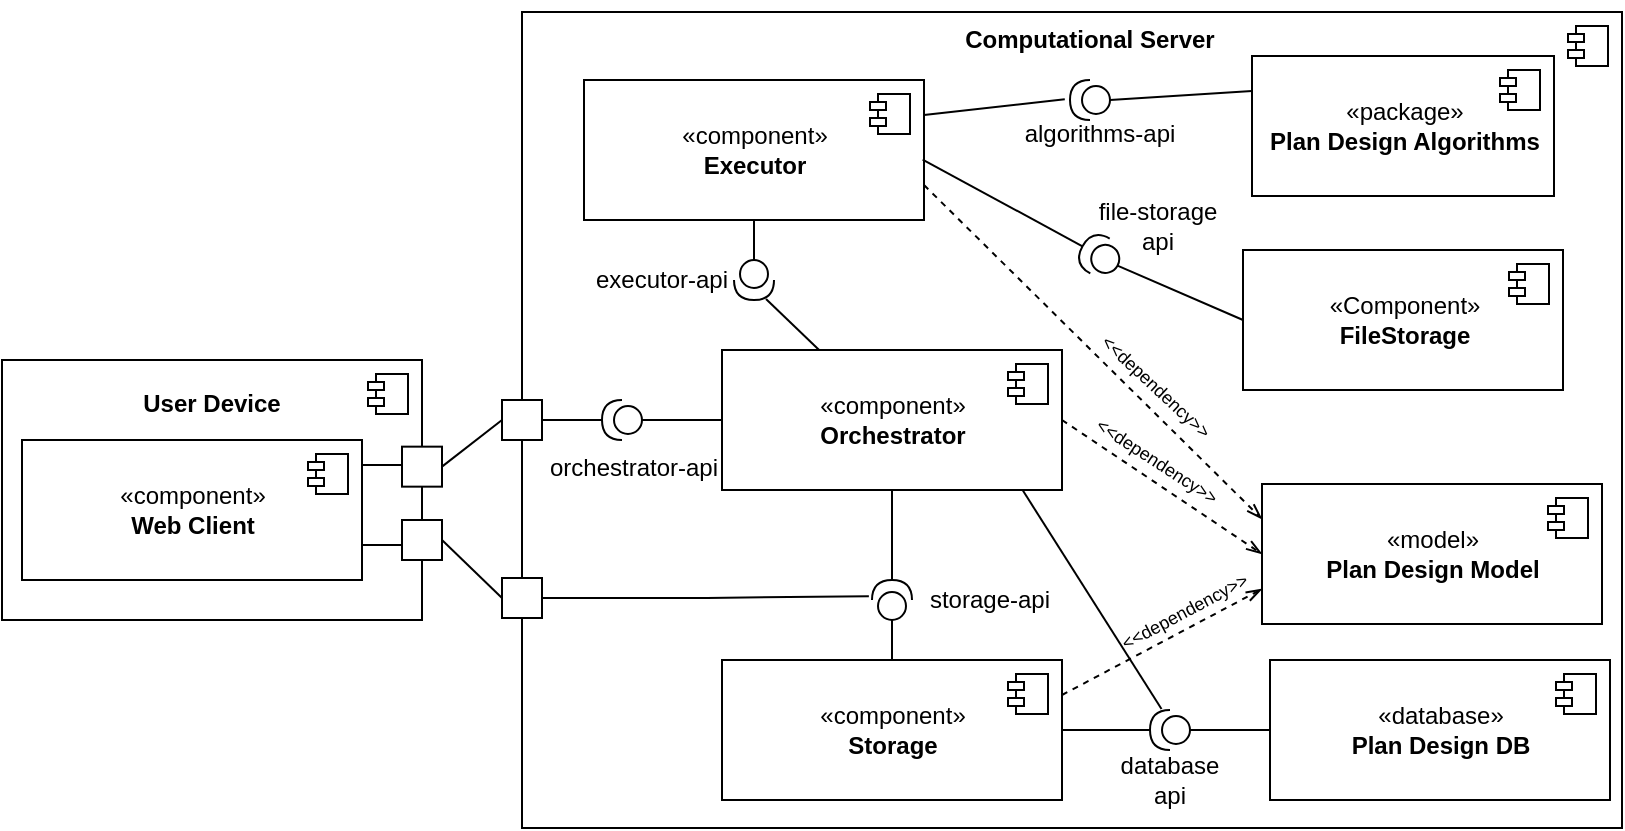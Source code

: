 <mxfile version="17.2.4" type="device"><diagram id="kl-m7DRvVnAP5jv2bsS0" name="Страница 1"><mxGraphModel dx="283" dy="206" grid="1" gridSize="10" guides="1" tooltips="1" connect="1" arrows="1" fold="1" page="1" pageScale="1" pageWidth="827" pageHeight="1169" math="0" shadow="0"><root><mxCell id="0"/><mxCell id="1" parent="0"/><mxCell id="cWLV5T_0oU8MoCjK0cRC-6" value="" style="html=1;dropTarget=0;" parent="1" vertex="1"><mxGeometry x="260" y="18" width="550" height="408" as="geometry"/></mxCell><mxCell id="cWLV5T_0oU8MoCjK0cRC-7" value="" style="shape=module;jettyWidth=8;jettyHeight=4;" parent="cWLV5T_0oU8MoCjK0cRC-6" vertex="1"><mxGeometry x="1" width="20" height="20" relative="1" as="geometry"><mxPoint x="-27" y="7" as="offset"/></mxGeometry></mxCell><mxCell id="cWLV5T_0oU8MoCjK0cRC-10" value="" style="group" parent="1" vertex="1" connectable="0"><mxGeometry y="192" width="220" height="130" as="geometry"/></mxCell><mxCell id="cWLV5T_0oU8MoCjK0cRC-4" value="" style="html=1;dropTarget=0;" parent="cWLV5T_0oU8MoCjK0cRC-10" vertex="1"><mxGeometry width="210" height="130" as="geometry"/></mxCell><mxCell id="cWLV5T_0oU8MoCjK0cRC-5" value="" style="shape=module;jettyWidth=8;jettyHeight=4;" parent="cWLV5T_0oU8MoCjK0cRC-4" vertex="1"><mxGeometry x="1" width="20" height="20" relative="1" as="geometry"><mxPoint x="-27" y="7" as="offset"/></mxGeometry></mxCell><mxCell id="cWLV5T_0oU8MoCjK0cRC-9" value="&lt;b&gt;User Device&lt;/b&gt;" style="text;html=1;strokeColor=none;fillColor=none;align=center;verticalAlign=middle;whiteSpace=wrap;rounded=0;" parent="cWLV5T_0oU8MoCjK0cRC-10" vertex="1"><mxGeometry x="35" width="140" height="43.333" as="geometry"/></mxCell><mxCell id="cWLV5T_0oU8MoCjK0cRC-21" style="edgeStyle=orthogonalEdgeStyle;rounded=0;orthogonalLoop=1;jettySize=auto;html=1;exitX=1;exitY=0.25;exitDx=0;exitDy=0;entryX=0;entryY=0.5;entryDx=0;entryDy=0;endArrow=none;endFill=0;" parent="cWLV5T_0oU8MoCjK0cRC-10" edge="1"><mxGeometry relative="1" as="geometry"><mxPoint x="180.0" y="52.5" as="sourcePoint"/><mxPoint x="200.0" y="48.33" as="targetPoint"/></mxGeometry></mxCell><mxCell id="cWLV5T_0oU8MoCjK0cRC-22" style="edgeStyle=orthogonalEdgeStyle;rounded=0;orthogonalLoop=1;jettySize=auto;html=1;exitX=1;exitY=0.75;exitDx=0;exitDy=0;entryX=0;entryY=0.5;entryDx=0;entryDy=0;endArrow=none;endFill=0;" parent="cWLV5T_0oU8MoCjK0cRC-10" source="913vFRCn7aOsAa7aIZj4-9" target="cWLV5T_0oU8MoCjK0cRC-20" edge="1"><mxGeometry relative="1" as="geometry"/></mxCell><mxCell id="913vFRCn7aOsAa7aIZj4-9" value="«component»&lt;br&gt;&lt;b&gt;Web Client&lt;/b&gt;" style="html=1;dropTarget=0;" parent="cWLV5T_0oU8MoCjK0cRC-10" vertex="1"><mxGeometry x="10" y="40" width="170" height="70" as="geometry"/></mxCell><mxCell id="913vFRCn7aOsAa7aIZj4-10" value="" style="shape=module;jettyWidth=8;jettyHeight=4;" parent="913vFRCn7aOsAa7aIZj4-9" vertex="1"><mxGeometry x="1" width="20" height="20" relative="1" as="geometry"><mxPoint x="-27" y="7" as="offset"/></mxGeometry></mxCell><mxCell id="cWLV5T_0oU8MoCjK0cRC-19" value="" style="whiteSpace=wrap;html=1;aspect=fixed;" parent="cWLV5T_0oU8MoCjK0cRC-10" vertex="1"><mxGeometry x="200" y="43.33" width="20" height="20" as="geometry"/></mxCell><mxCell id="cWLV5T_0oU8MoCjK0cRC-20" value="" style="whiteSpace=wrap;html=1;aspect=fixed;" parent="cWLV5T_0oU8MoCjK0cRC-10" vertex="1"><mxGeometry x="200" y="80" width="20" height="20" as="geometry"/></mxCell><mxCell id="913vFRCn7aOsAa7aIZj4-25" style="rounded=0;orthogonalLoop=1;jettySize=auto;html=1;exitX=0.5;exitY=1;exitDx=0;exitDy=0;entryX=0;entryY=0.5;entryDx=0;entryDy=0;endArrow=none;endFill=0;entryPerimeter=0;" parent="1" source="913vFRCn7aOsAa7aIZj4-3" target="913vFRCn7aOsAa7aIZj4-21" edge="1"><mxGeometry relative="1" as="geometry"/></mxCell><mxCell id="913vFRCn7aOsAa7aIZj4-39" style="rounded=0;orthogonalLoop=1;jettySize=auto;html=1;exitX=1;exitY=0.75;exitDx=0;exitDy=0;entryX=0;entryY=0.25;entryDx=0;entryDy=0;endArrow=openThin;endFill=0;dashed=1;" parent="1" source="913vFRCn7aOsAa7aIZj4-3" target="913vFRCn7aOsAa7aIZj4-15" edge="1"><mxGeometry relative="1" as="geometry"/></mxCell><mxCell id="913vFRCn7aOsAa7aIZj4-3" value="«component»&lt;br&gt;&lt;b&gt;Executor&lt;/b&gt;" style="html=1;dropTarget=0;" parent="1" vertex="1"><mxGeometry x="291" y="52" width="170" height="70" as="geometry"/></mxCell><mxCell id="913vFRCn7aOsAa7aIZj4-4" value="" style="shape=module;jettyWidth=8;jettyHeight=4;" parent="913vFRCn7aOsAa7aIZj4-3" vertex="1"><mxGeometry x="1" width="20" height="20" relative="1" as="geometry"><mxPoint x="-27" y="7" as="offset"/></mxGeometry></mxCell><mxCell id="913vFRCn7aOsAa7aIZj4-37" style="rounded=0;orthogonalLoop=1;jettySize=auto;html=1;exitX=1;exitY=0.5;exitDx=0;exitDy=0;entryX=0;entryY=0.5;entryDx=0;entryDy=0;endArrow=openThin;endFill=0;dashed=1;" parent="1" source="913vFRCn7aOsAa7aIZj4-5" target="913vFRCn7aOsAa7aIZj4-15" edge="1"><mxGeometry relative="1" as="geometry"/></mxCell><mxCell id="913vFRCn7aOsAa7aIZj4-5" value="«component»&lt;br&gt;&lt;b&gt;Orchestrator&lt;/b&gt;" style="html=1;dropTarget=0;" parent="1" vertex="1"><mxGeometry x="360" y="187" width="170" height="70" as="geometry"/></mxCell><mxCell id="913vFRCn7aOsAa7aIZj4-6" value="" style="shape=module;jettyWidth=8;jettyHeight=4;" parent="913vFRCn7aOsAa7aIZj4-5" vertex="1"><mxGeometry x="1" width="20" height="20" relative="1" as="geometry"><mxPoint x="-27" y="7" as="offset"/></mxGeometry></mxCell><mxCell id="913vFRCn7aOsAa7aIZj4-24" style="rounded=0;orthogonalLoop=1;jettySize=auto;html=1;exitX=0.975;exitY=0.2;exitDx=0;exitDy=0;exitPerimeter=0;endArrow=none;endFill=0;" parent="1" source="913vFRCn7aOsAa7aIZj4-21" target="913vFRCn7aOsAa7aIZj4-5" edge="1"><mxGeometry relative="1" as="geometry"/></mxCell><mxCell id="913vFRCn7aOsAa7aIZj4-21" value="" style="shape=providedRequiredInterface;html=1;verticalLabelPosition=bottom;sketch=0;rotation=90;" parent="1" vertex="1"><mxGeometry x="366" y="142" width="20" height="20" as="geometry"/></mxCell><mxCell id="913vFRCn7aOsAa7aIZj4-28" style="edgeStyle=orthogonalEdgeStyle;rounded=0;orthogonalLoop=1;jettySize=auto;html=1;exitX=1;exitY=0.5;exitDx=0;exitDy=0;exitPerimeter=0;entryX=0.5;entryY=1;entryDx=0;entryDy=0;endArrow=none;endFill=0;" parent="1" source="913vFRCn7aOsAa7aIZj4-26" target="913vFRCn7aOsAa7aIZj4-5" edge="1"><mxGeometry relative="1" as="geometry"/></mxCell><mxCell id="913vFRCn7aOsAa7aIZj4-46" value="" style="edgeStyle=orthogonalEdgeStyle;rounded=0;orthogonalLoop=1;jettySize=auto;html=1;endArrow=none;endFill=0;exitX=1;exitY=0.5;exitDx=0;exitDy=0;exitPerimeter=0;" parent="1" source="913vFRCn7aOsAa7aIZj4-26" target="913vFRCn7aOsAa7aIZj4-5" edge="1"><mxGeometry relative="1" as="geometry"/></mxCell><mxCell id="cWLV5T_0oU8MoCjK0cRC-27" style="edgeStyle=none;rounded=0;orthogonalLoop=1;jettySize=auto;html=1;exitX=0;exitY=0.5;exitDx=0;exitDy=0;exitPerimeter=0;entryX=0;entryY=0.5;entryDx=0;entryDy=0;endArrow=none;endFill=0;" parent="1" source="913vFRCn7aOsAa7aIZj4-33" target="913vFRCn7aOsAa7aIZj4-5" edge="1"><mxGeometry relative="1" as="geometry"><mxPoint x="320" y="222" as="targetPoint"/></mxGeometry></mxCell><mxCell id="2" value="«package»&lt;br&gt;&lt;b&gt;Plan Design Algorithms&lt;/b&gt;" style="html=1;dropTarget=0;" parent="1" vertex="1"><mxGeometry x="625" y="40" width="151" height="70" as="geometry"/></mxCell><mxCell id="3" value="" style="shape=module;jettyWidth=8;jettyHeight=4;" parent="2" vertex="1"><mxGeometry x="1" width="20" height="20" relative="1" as="geometry"><mxPoint x="-27" y="7" as="offset"/></mxGeometry></mxCell><mxCell id="cWLV5T_0oU8MoCjK0cRC-24" style="rounded=0;orthogonalLoop=1;jettySize=auto;html=1;exitX=1;exitY=0.5;exitDx=0;exitDy=0;entryX=0;entryY=0.5;entryDx=0;entryDy=0;endArrow=none;endFill=0;" parent="1" source="cWLV5T_0oU8MoCjK0cRC-20" target="cWLV5T_0oU8MoCjK0cRC-13" edge="1"><mxGeometry relative="1" as="geometry"><mxPoint x="182" y="311" as="targetPoint"/></mxGeometry></mxCell><mxCell id="A-KaINSNklLCKqUchE3m-22" value="" style="whiteSpace=wrap;html=1;aspect=fixed;" parent="1" vertex="1"><mxGeometry x="250" y="212" width="20" height="20" as="geometry"/></mxCell><mxCell id="913vFRCn7aOsAa7aIZj4-34" value="orchestrator-api" style="text;html=1;strokeColor=none;fillColor=none;align=center;verticalAlign=middle;whiteSpace=wrap;rounded=0;" parent="1" vertex="1"><mxGeometry x="266" y="231" width="100" height="30" as="geometry"/></mxCell><mxCell id="A-KaINSNklLCKqUchE3m-23" style="edgeStyle=none;rounded=0;orthogonalLoop=1;jettySize=auto;html=1;exitX=1;exitY=0.5;exitDx=0;exitDy=0;exitPerimeter=0;entryX=1;entryY=0.5;entryDx=0;entryDy=0;endArrow=none;endFill=0;" parent="1" source="913vFRCn7aOsAa7aIZj4-33" target="A-KaINSNklLCKqUchE3m-22" edge="1"><mxGeometry relative="1" as="geometry"/></mxCell><mxCell id="A-KaINSNklLCKqUchE3m-24" style="edgeStyle=none;rounded=0;orthogonalLoop=1;jettySize=auto;html=1;exitX=1;exitY=0.5;exitDx=0;exitDy=0;entryX=0;entryY=0.5;entryDx=0;entryDy=0;endArrow=none;endFill=0;" parent="1" source="cWLV5T_0oU8MoCjK0cRC-19" target="A-KaINSNklLCKqUchE3m-22" edge="1"><mxGeometry relative="1" as="geometry"/></mxCell><mxCell id="cWLV5T_0oU8MoCjK0cRC-13" value="" style="whiteSpace=wrap;html=1;aspect=fixed;" parent="1" vertex="1"><mxGeometry x="250" y="301" width="20" height="20" as="geometry"/></mxCell><mxCell id="cWLV5T_0oU8MoCjK0cRC-17" style="edgeStyle=orthogonalEdgeStyle;rounded=0;orthogonalLoop=1;jettySize=auto;html=1;exitX=1;exitY=0.5;exitDx=0;exitDy=0;entryX=0.596;entryY=-0.078;entryDx=0;entryDy=0;entryPerimeter=0;endArrow=none;endFill=0;" parent="1" source="cWLV5T_0oU8MoCjK0cRC-13" target="913vFRCn7aOsAa7aIZj4-26" edge="1"><mxGeometry relative="1" as="geometry"/></mxCell><mxCell id="cWLV5T_0oU8MoCjK0cRC-8" value="&lt;b&gt;Computational Server&lt;/b&gt;" style="text;html=1;strokeColor=none;fillColor=none;align=center;verticalAlign=middle;whiteSpace=wrap;rounded=0;" parent="1" vertex="1"><mxGeometry x="480" y="12" width="128" height="40" as="geometry"/></mxCell><mxCell id="913vFRCn7aOsAa7aIZj4-27" value="storage-api" style="text;html=1;strokeColor=none;fillColor=none;align=center;verticalAlign=middle;whiteSpace=wrap;rounded=0;" parent="1" vertex="1"><mxGeometry x="444" y="297" width="100" height="30" as="geometry"/></mxCell><mxCell id="913vFRCn7aOsAa7aIZj4-22" value="executor-api" style="text;html=1;strokeColor=none;fillColor=none;align=center;verticalAlign=middle;whiteSpace=wrap;rounded=0;" parent="1" vertex="1"><mxGeometry x="280" y="137" width="100" height="30" as="geometry"/></mxCell><mxCell id="A-KaINSNklLCKqUchE3m-28" style="edgeStyle=none;rounded=0;orthogonalLoop=1;jettySize=auto;html=1;exitX=0;exitY=0.5;exitDx=0;exitDy=0;entryX=0;entryY=0.5;entryDx=0;entryDy=0;entryPerimeter=0;endArrow=none;endFill=0;" parent="1" source="913vFRCn7aOsAa7aIZj4-7" target="A-KaINSNklLCKqUchE3m-25" edge="1"><mxGeometry relative="1" as="geometry"/></mxCell><mxCell id="913vFRCn7aOsAa7aIZj4-7" value="«database»&lt;br&gt;&lt;b&gt;Plan Design DB&lt;/b&gt;" style="html=1;dropTarget=0;" parent="1" vertex="1"><mxGeometry x="634" y="342" width="170" height="70" as="geometry"/></mxCell><mxCell id="913vFRCn7aOsAa7aIZj4-8" value="" style="shape=module;jettyWidth=8;jettyHeight=4;" parent="913vFRCn7aOsAa7aIZj4-7" vertex="1"><mxGeometry x="1" width="20" height="20" relative="1" as="geometry"><mxPoint x="-27" y="7" as="offset"/></mxGeometry></mxCell><mxCell id="913vFRCn7aOsAa7aIZj4-15" value="«model»&lt;br&gt;&lt;b&gt;Plan Design Model&lt;/b&gt;" style="html=1;dropTarget=0;" parent="1" vertex="1"><mxGeometry x="630" y="254" width="170" height="70" as="geometry"/></mxCell><mxCell id="913vFRCn7aOsAa7aIZj4-16" value="" style="shape=module;jettyWidth=8;jettyHeight=4;" parent="913vFRCn7aOsAa7aIZj4-15" vertex="1"><mxGeometry x="1" width="20" height="20" relative="1" as="geometry"><mxPoint x="-27" y="7" as="offset"/></mxGeometry></mxCell><mxCell id="913vFRCn7aOsAa7aIZj4-26" value="" style="shape=providedRequiredInterface;html=1;verticalLabelPosition=bottom;sketch=0;direction=north;" parent="1" vertex="1"><mxGeometry x="435" y="302" width="20" height="20" as="geometry"/></mxCell><mxCell id="cWLV5T_0oU8MoCjK0cRC-28" style="rounded=0;orthogonalLoop=1;jettySize=auto;html=1;exitX=1;exitY=0.25;exitDx=0;exitDy=0;entryX=0;entryY=0.75;entryDx=0;entryDy=0;endArrow=openThin;endFill=0;dashed=1;" parent="1" source="913vFRCn7aOsAa7aIZj4-1" target="913vFRCn7aOsAa7aIZj4-15" edge="1"><mxGeometry relative="1" as="geometry"/></mxCell><mxCell id="A-KaINSNklLCKqUchE3m-37" style="edgeStyle=none;rounded=0;orthogonalLoop=1;jettySize=auto;html=1;exitX=1;exitY=0.5;exitDx=0;exitDy=0;entryX=1;entryY=0.5;entryDx=0;entryDy=0;entryPerimeter=0;endArrow=none;endFill=0;" parent="1" source="913vFRCn7aOsAa7aIZj4-1" target="A-KaINSNklLCKqUchE3m-25" edge="1"><mxGeometry relative="1" as="geometry"/></mxCell><mxCell id="913vFRCn7aOsAa7aIZj4-1" value="«component»&lt;br&gt;&lt;b&gt;Storage&lt;/b&gt;" style="html=1;dropTarget=0;" parent="1" vertex="1"><mxGeometry x="360" y="342" width="170" height="70" as="geometry"/></mxCell><mxCell id="913vFRCn7aOsAa7aIZj4-2" value="" style="shape=module;jettyWidth=8;jettyHeight=4;" parent="913vFRCn7aOsAa7aIZj4-1" vertex="1"><mxGeometry x="1" width="20" height="20" relative="1" as="geometry"><mxPoint x="-27" y="7" as="offset"/></mxGeometry></mxCell><mxCell id="913vFRCn7aOsAa7aIZj4-29" style="edgeStyle=orthogonalEdgeStyle;rounded=0;orthogonalLoop=1;jettySize=auto;html=1;endArrow=none;endFill=0;exitX=0;exitY=0.5;exitDx=0;exitDy=0;exitPerimeter=0;" parent="1" source="913vFRCn7aOsAa7aIZj4-26" target="913vFRCn7aOsAa7aIZj4-1" edge="1"><mxGeometry relative="1" as="geometry"/></mxCell><mxCell id="913vFRCn7aOsAa7aIZj4-33" value="" style="shape=providedRequiredInterface;html=1;verticalLabelPosition=bottom;sketch=0;direction=west;" parent="1" vertex="1"><mxGeometry x="300" y="212" width="20" height="20" as="geometry"/></mxCell><mxCell id="A-KaINSNklLCKqUchE3m-29" style="edgeStyle=none;rounded=0;orthogonalLoop=1;jettySize=auto;html=1;exitX=0.712;exitY=1.024;exitDx=0;exitDy=0;exitPerimeter=0;entryX=0.885;entryY=1.004;entryDx=0;entryDy=0;endArrow=none;endFill=0;entryPerimeter=0;" parent="1" source="A-KaINSNklLCKqUchE3m-25" target="913vFRCn7aOsAa7aIZj4-5" edge="1"><mxGeometry relative="1" as="geometry"/></mxCell><mxCell id="A-KaINSNklLCKqUchE3m-25" value="" style="shape=providedRequiredInterface;html=1;verticalLabelPosition=bottom;sketch=0;direction=west;" parent="1" vertex="1"><mxGeometry x="574" y="367" width="20" height="20" as="geometry"/></mxCell><mxCell id="A-KaINSNklLCKqUchE3m-31" value="database&lt;br&gt;api" style="text;html=1;strokeColor=none;fillColor=none;align=center;verticalAlign=middle;whiteSpace=wrap;rounded=0;" parent="1" vertex="1"><mxGeometry x="544" y="392" width="80" height="20" as="geometry"/></mxCell><mxCell id="A-KaINSNklLCKqUchE3m-34" style="edgeStyle=none;rounded=0;orthogonalLoop=1;jettySize=auto;html=1;exitX=0;exitY=0.5;exitDx=0;exitDy=0;exitPerimeter=0;entryX=0;entryY=0.25;entryDx=0;entryDy=0;endArrow=none;endFill=0;" parent="1" source="A-KaINSNklLCKqUchE3m-33" target="2" edge="1"><mxGeometry relative="1" as="geometry"/></mxCell><mxCell id="A-KaINSNklLCKqUchE3m-35" style="edgeStyle=none;rounded=0;orthogonalLoop=1;jettySize=auto;html=1;exitX=1.13;exitY=0.52;exitDx=0;exitDy=0;exitPerimeter=0;entryX=1;entryY=0.25;entryDx=0;entryDy=0;endArrow=none;endFill=0;" parent="1" source="A-KaINSNklLCKqUchE3m-33" target="913vFRCn7aOsAa7aIZj4-3" edge="1"><mxGeometry relative="1" as="geometry"/></mxCell><mxCell id="A-KaINSNklLCKqUchE3m-33" value="" style="shape=providedRequiredInterface;html=1;verticalLabelPosition=bottom;sketch=0;direction=west;" parent="1" vertex="1"><mxGeometry x="534" y="52" width="20" height="20" as="geometry"/></mxCell><mxCell id="A-KaINSNklLCKqUchE3m-36" value="algorithms-api" style="text;html=1;strokeColor=none;fillColor=none;align=center;verticalAlign=middle;whiteSpace=wrap;rounded=0;" parent="1" vertex="1"><mxGeometry x="499" y="64" width="100" height="30" as="geometry"/></mxCell><mxCell id="A-KaINSNklLCKqUchE3m-39" value="&lt;font style=&quot;font-size: 9px&quot;&gt;&amp;lt;&amp;lt;dependency&amp;gt;&amp;gt;&lt;/font&gt;" style="text;html=1;strokeColor=none;fillColor=none;align=center;verticalAlign=middle;whiteSpace=wrap;rounded=0;rotation=33;" parent="1" vertex="1"><mxGeometry x="548" y="227" width="60" height="30" as="geometry"/></mxCell><mxCell id="A-KaINSNklLCKqUchE3m-40" value="&lt;font style=&quot;font-size: 9px&quot;&gt;&amp;lt;&amp;lt;dependency&amp;gt;&amp;gt;&lt;/font&gt;" style="text;html=1;strokeColor=none;fillColor=none;align=center;verticalAlign=middle;whiteSpace=wrap;rounded=0;rotation=332;" parent="1" vertex="1"><mxGeometry x="561" y="302" width="60" height="30" as="geometry"/></mxCell><mxCell id="NK3at7Kusz6bgAL8RQbw-3" value="«Component»&lt;br&gt;&lt;b&gt;FileStorage&lt;/b&gt;" style="html=1;dropTarget=0;fillColor=default;" vertex="1" parent="1"><mxGeometry x="620.5" y="137" width="160" height="70" as="geometry"/></mxCell><mxCell id="NK3at7Kusz6bgAL8RQbw-4" value="" style="shape=module;jettyWidth=8;jettyHeight=4;fillColor=default;" vertex="1" parent="NK3at7Kusz6bgAL8RQbw-3"><mxGeometry x="1" width="20" height="20" relative="1" as="geometry"><mxPoint x="-27" y="7" as="offset"/></mxGeometry></mxCell><mxCell id="NK3at7Kusz6bgAL8RQbw-5" style="edgeStyle=none;rounded=0;orthogonalLoop=1;jettySize=auto;html=1;exitX=0;exitY=0.5;exitDx=0;exitDy=0;exitPerimeter=0;entryX=0;entryY=0.5;entryDx=0;entryDy=0;endArrow=none;endFill=0;" edge="1" parent="1" source="NK3at7Kusz6bgAL8RQbw-6" target="NK3at7Kusz6bgAL8RQbw-3"><mxGeometry relative="1" as="geometry"/></mxCell><mxCell id="NK3at7Kusz6bgAL8RQbw-9" style="edgeStyle=none;rounded=0;orthogonalLoop=1;jettySize=auto;html=1;exitX=1;exitY=0.5;exitDx=0;exitDy=0;exitPerimeter=0;entryX=0.996;entryY=0.568;entryDx=0;entryDy=0;entryPerimeter=0;endArrow=none;endFill=0;" edge="1" parent="1" source="NK3at7Kusz6bgAL8RQbw-6" target="913vFRCn7aOsAa7aIZj4-3"><mxGeometry relative="1" as="geometry"/></mxCell><mxCell id="NK3at7Kusz6bgAL8RQbw-6" value="" style="shape=providedRequiredInterface;html=1;verticalLabelPosition=bottom;sketch=0;fillColor=default;direction=west;rotation=29;" vertex="1" parent="1"><mxGeometry x="539" y="130" width="20" height="20" as="geometry"/></mxCell><mxCell id="NK3at7Kusz6bgAL8RQbw-7" value="file-storage&lt;br&gt;api" style="text;html=1;strokeColor=none;fillColor=none;align=center;verticalAlign=middle;whiteSpace=wrap;rounded=0;rotation=0;" vertex="1" parent="1"><mxGeometry x="537" y="112" width="82" height="25" as="geometry"/></mxCell><mxCell id="A-KaINSNklLCKqUchE3m-38" value="&lt;font style=&quot;font-size: 9px&quot;&gt;&amp;lt;&amp;lt;dependency&amp;gt;&amp;gt;&lt;/font&gt;" style="text;html=1;strokeColor=none;fillColor=none;align=center;verticalAlign=middle;whiteSpace=wrap;rounded=0;rotation=43;" parent="1" vertex="1"><mxGeometry x="548" y="197" width="60" height="15" as="geometry"/></mxCell></root></mxGraphModel></diagram></mxfile>